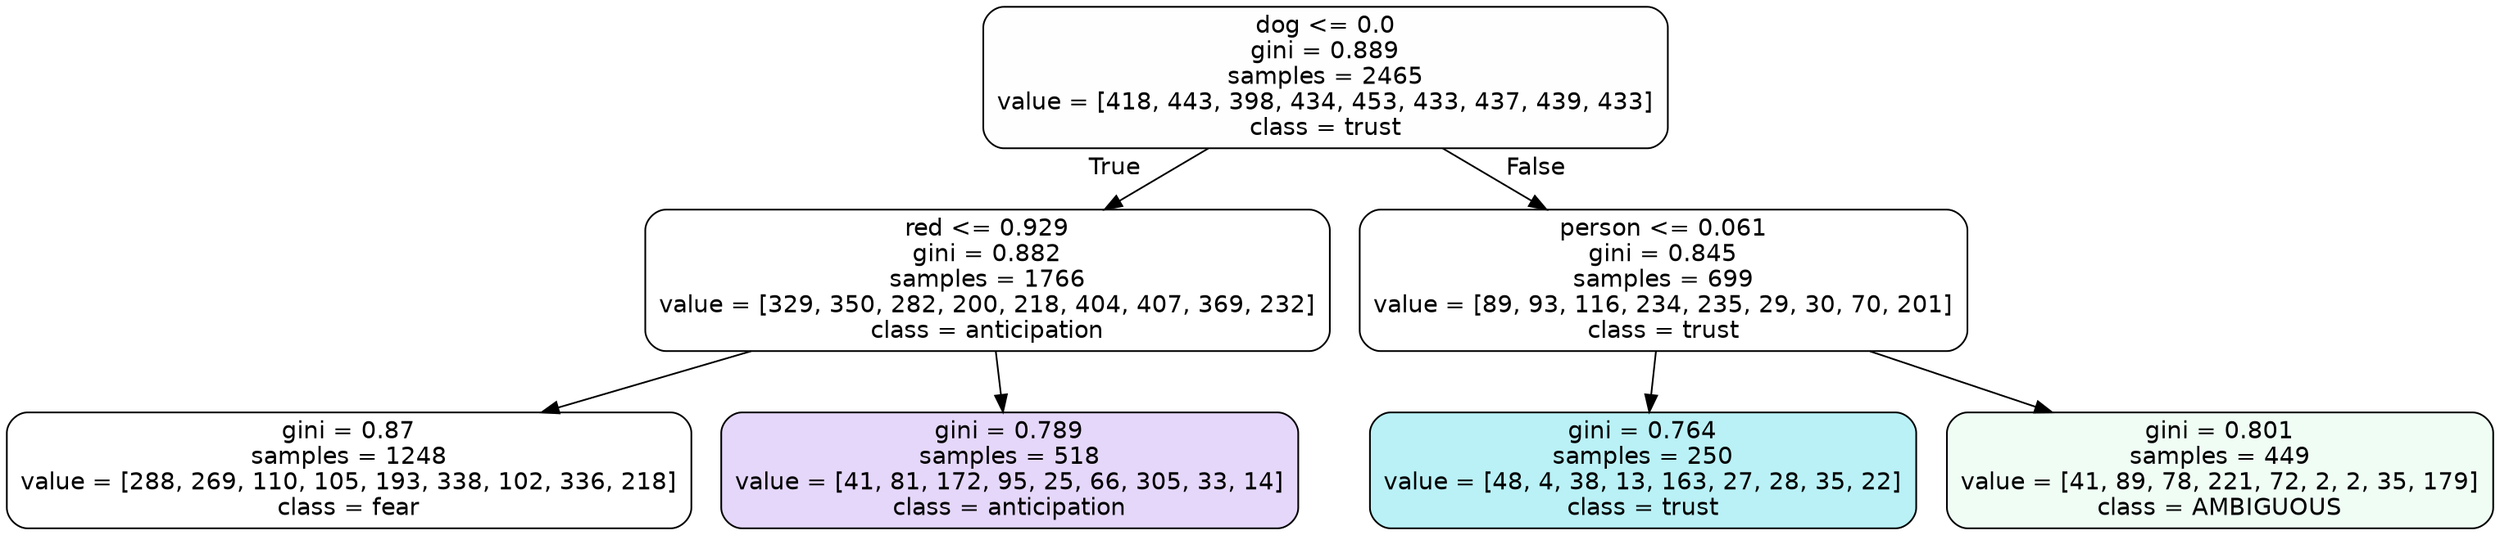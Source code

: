 digraph Tree {
node [shape=box, style="filled, rounded", color="black", fontname=helvetica] ;
edge [fontname=helvetica] ;
0 [label="dog <= 0.0\ngini = 0.889\nsamples = 2465\nvalue = [418, 443, 398, 434, 453, 433, 437, 439, 433]\nclass = trust", fillcolor="#39d7e501"] ;
1 [label="red <= 0.929\ngini = 0.882\nsamples = 1766\nvalue = [329, 350, 282, 200, 218, 404, 407, 369, 232]\nclass = anticipation", fillcolor="#8139e500"] ;
0 -> 1 [labeldistance=2.5, labelangle=45, headlabel="True"] ;
2 [label="gini = 0.87\nsamples = 1248\nvalue = [288, 269, 110, 105, 193, 338, 102, 336, 218]\nclass = fear", fillcolor="#3964e500"] ;
1 -> 2 ;
3 [label="gini = 0.789\nsamples = 518\nvalue = [41, 81, 172, 95, 25, 66, 305, 33, 14]\nclass = anticipation", fillcolor="#8139e533"] ;
1 -> 3 ;
4 [label="person <= 0.061\ngini = 0.845\nsamples = 699\nvalue = [89, 93, 116, 234, 235, 29, 30, 70, 201]\nclass = trust", fillcolor="#39d7e500"] ;
0 -> 4 [labeldistance=2.5, labelangle=-45, headlabel="False"] ;
5 [label="gini = 0.764\nsamples = 250\nvalue = [48, 4, 38, 13, 163, 27, 28, 35, 22]\nclass = trust", fillcolor="#39d7e559"] ;
4 -> 5 ;
6 [label="gini = 0.801\nsamples = 449\nvalue = [41, 89, 78, 221, 72, 2, 2, 35, 179]\nclass = AMBIGUOUS", fillcolor="#39e58114"] ;
4 -> 6 ;
}
